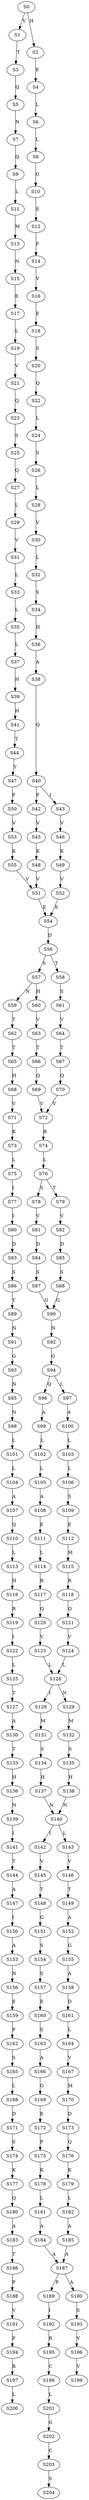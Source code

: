 strict digraph  {
	S0 -> S1 [ label = V ];
	S0 -> S2 [ label = H ];
	S1 -> S3 [ label = T ];
	S2 -> S4 [ label = E ];
	S3 -> S5 [ label = Q ];
	S4 -> S6 [ label = L ];
	S5 -> S7 [ label = N ];
	S6 -> S8 [ label = L ];
	S7 -> S9 [ label = Q ];
	S8 -> S10 [ label = G ];
	S9 -> S11 [ label = L ];
	S10 -> S12 [ label = E ];
	S11 -> S13 [ label = M ];
	S12 -> S14 [ label = F ];
	S13 -> S15 [ label = N ];
	S14 -> S16 [ label = V ];
	S15 -> S17 [ label = E ];
	S16 -> S18 [ label = E ];
	S17 -> S19 [ label = L ];
	S18 -> S20 [ label = S ];
	S19 -> S21 [ label = V ];
	S20 -> S22 [ label = Q ];
	S21 -> S23 [ label = Q ];
	S22 -> S24 [ label = L ];
	S23 -> S25 [ label = S ];
	S24 -> S26 [ label = S ];
	S25 -> S27 [ label = Q ];
	S26 -> S28 [ label = L ];
	S27 -> S29 [ label = L ];
	S28 -> S30 [ label = V ];
	S29 -> S31 [ label = V ];
	S30 -> S32 [ label = L ];
	S31 -> S33 [ label = L ];
	S32 -> S34 [ label = S ];
	S33 -> S35 [ label = L ];
	S34 -> S36 [ label = H ];
	S35 -> S37 [ label = L ];
	S36 -> S38 [ label = A ];
	S37 -> S39 [ label = H ];
	S38 -> S40 [ label = Q ];
	S39 -> S41 [ label = H ];
	S40 -> S42 [ label = F ];
	S40 -> S43 [ label = I ];
	S41 -> S44 [ label = T ];
	S42 -> S45 [ label = V ];
	S43 -> S46 [ label = V ];
	S44 -> S47 [ label = Y ];
	S45 -> S48 [ label = K ];
	S46 -> S49 [ label = K ];
	S47 -> S50 [ label = F ];
	S48 -> S51 [ label = V ];
	S49 -> S52 [ label = V ];
	S50 -> S53 [ label = V ];
	S51 -> S54 [ label = E ];
	S52 -> S54 [ label = E ];
	S53 -> S55 [ label = K ];
	S54 -> S56 [ label = D ];
	S55 -> S51 [ label = V ];
	S56 -> S57 [ label = S ];
	S56 -> S58 [ label = T ];
	S57 -> S59 [ label = N ];
	S57 -> S60 [ label = H ];
	S58 -> S61 [ label = S ];
	S59 -> S62 [ label = T ];
	S60 -> S63 [ label = V ];
	S61 -> S64 [ label = V ];
	S62 -> S65 [ label = T ];
	S63 -> S66 [ label = T ];
	S64 -> S67 [ label = T ];
	S65 -> S68 [ label = H ];
	S66 -> S69 [ label = Q ];
	S67 -> S70 [ label = Q ];
	S68 -> S71 [ label = V ];
	S69 -> S72 [ label = V ];
	S70 -> S72 [ label = V ];
	S71 -> S73 [ label = K ];
	S72 -> S74 [ label = R ];
	S73 -> S75 [ label = L ];
	S74 -> S76 [ label = L ];
	S75 -> S77 [ label = I ];
	S76 -> S78 [ label = S ];
	S76 -> S79 [ label = T ];
	S77 -> S80 [ label = I ];
	S78 -> S81 [ label = V ];
	S79 -> S82 [ label = V ];
	S80 -> S83 [ label = D ];
	S81 -> S84 [ label = D ];
	S82 -> S85 [ label = D ];
	S83 -> S86 [ label = S ];
	S84 -> S87 [ label = S ];
	S85 -> S88 [ label = S ];
	S86 -> S89 [ label = Y ];
	S87 -> S90 [ label = G ];
	S88 -> S90 [ label = G ];
	S89 -> S91 [ label = N ];
	S90 -> S92 [ label = N ];
	S91 -> S93 [ label = G ];
	S92 -> S94 [ label = G ];
	S93 -> S95 [ label = N ];
	S94 -> S96 [ label = Q ];
	S94 -> S97 [ label = L ];
	S95 -> S98 [ label = N ];
	S96 -> S99 [ label = A ];
	S97 -> S100 [ label = A ];
	S98 -> S101 [ label = L ];
	S99 -> S102 [ label = L ];
	S100 -> S103 [ label = L ];
	S101 -> S104 [ label = L ];
	S102 -> S105 [ label = L ];
	S103 -> S106 [ label = L ];
	S104 -> S107 [ label = A ];
	S105 -> S108 [ label = A ];
	S106 -> S109 [ label = S ];
	S107 -> S110 [ label = Q ];
	S108 -> S111 [ label = E ];
	S109 -> S112 [ label = E ];
	S110 -> S113 [ label = L ];
	S111 -> S114 [ label = L ];
	S112 -> S115 [ label = M ];
	S113 -> S116 [ label = H ];
	S114 -> S117 [ label = R ];
	S115 -> S118 [ label = R ];
	S116 -> S119 [ label = R ];
	S117 -> S120 [ label = Q ];
	S118 -> S121 [ label = Q ];
	S119 -> S122 [ label = I ];
	S120 -> S123 [ label = V ];
	S121 -> S124 [ label = V ];
	S122 -> S125 [ label = L ];
	S123 -> S126 [ label = L ];
	S124 -> S126 [ label = L ];
	S125 -> S127 [ label = T ];
	S126 -> S128 [ label = I ];
	S126 -> S129 [ label = N ];
	S127 -> S130 [ label = A ];
	S128 -> S131 [ label = M ];
	S129 -> S132 [ label = M ];
	S130 -> S133 [ label = T ];
	S131 -> S134 [ label = S ];
	S132 -> S135 [ label = S ];
	S133 -> S136 [ label = H ];
	S134 -> S137 [ label = H ];
	S135 -> S138 [ label = H ];
	S136 -> S139 [ label = N ];
	S137 -> S140 [ label = N ];
	S138 -> S140 [ label = N ];
	S139 -> S141 [ label = I ];
	S140 -> S142 [ label = I ];
	S140 -> S143 [ label = L ];
	S141 -> S144 [ label = T ];
	S142 -> S145 [ label = V ];
	S143 -> S146 [ label = V ];
	S144 -> S147 [ label = A ];
	S145 -> S148 [ label = T ];
	S146 -> S149 [ label = T ];
	S147 -> S150 [ label = I ];
	S148 -> S151 [ label = G ];
	S149 -> S152 [ label = A ];
	S150 -> S153 [ label = A ];
	S151 -> S154 [ label = S ];
	S152 -> S155 [ label = G ];
	S153 -> S156 [ label = N ];
	S154 -> S157 [ label = S ];
	S155 -> S158 [ label = A ];
	S156 -> S159 [ label = E ];
	S157 -> S160 [ label = E ];
	S158 -> S161 [ label = D ];
	S159 -> S162 [ label = P ];
	S160 -> S163 [ label = S ];
	S161 -> S164 [ label = L ];
	S162 -> S165 [ label = S ];
	S163 -> S166 [ label = A ];
	S164 -> S167 [ label = V ];
	S165 -> S168 [ label = L ];
	S166 -> S169 [ label = G ];
	S167 -> S170 [ label = M ];
	S168 -> S171 [ label = D ];
	S169 -> S172 [ label = E ];
	S170 -> S173 [ label = D ];
	S171 -> S174 [ label = S ];
	S172 -> S175 [ label = P ];
	S173 -> S176 [ label = Q ];
	S174 -> S177 [ label = K ];
	S175 -> S178 [ label = K ];
	S176 -> S179 [ label = K ];
	S177 -> S180 [ label = Q ];
	S178 -> S181 [ label = L ];
	S179 -> S182 [ label = L ];
	S180 -> S183 [ label = A ];
	S181 -> S184 [ label = A ];
	S182 -> S185 [ label = A ];
	S183 -> S186 [ label = T ];
	S184 -> S187 [ label = A ];
	S185 -> S187 [ label = A ];
	S186 -> S188 [ label = P ];
	S187 -> S189 [ label = P ];
	S187 -> S190 [ label = A ];
	S188 -> S191 [ label = V ];
	S189 -> S192 [ label = I ];
	S190 -> S193 [ label = S ];
	S191 -> S194 [ label = F ];
	S192 -> S195 [ label = R ];
	S193 -> S196 [ label = V ];
	S194 -> S197 [ label = R ];
	S195 -> S198 [ label = C ];
	S196 -> S199 [ label = V ];
	S197 -> S200 [ label = L ];
	S198 -> S201 [ label = L ];
	S201 -> S202 [ label = G ];
	S202 -> S203 [ label = C ];
	S203 -> S204 [ label = S ];
}

